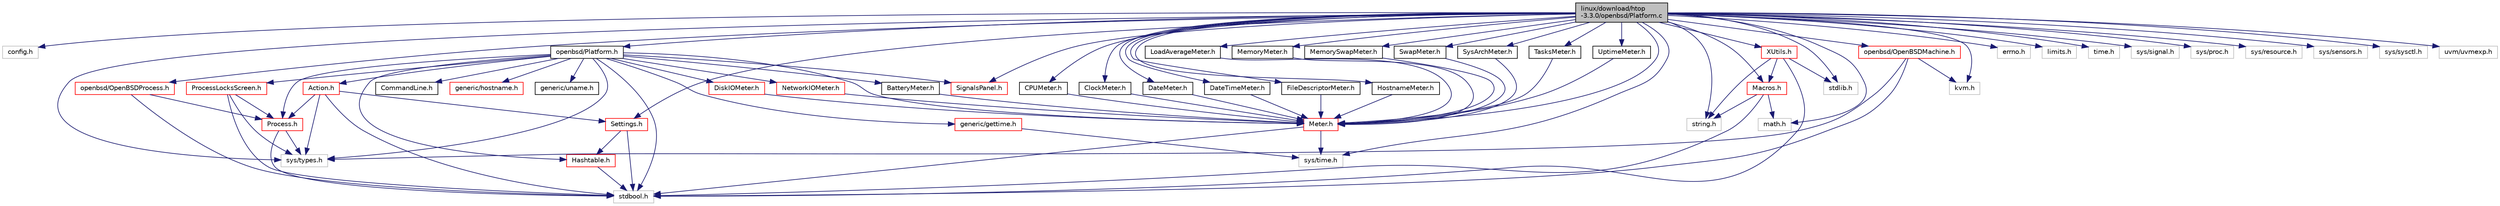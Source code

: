 digraph "linux/download/htop-3.3.0/openbsd/Platform.c"
{
  edge [fontname="Helvetica",fontsize="10",labelfontname="Helvetica",labelfontsize="10"];
  node [fontname="Helvetica",fontsize="10",shape=record];
  Node0 [label="linux/download/htop\l-3.3.0/openbsd/Platform.c",height=0.2,width=0.4,color="black", fillcolor="grey75", style="filled", fontcolor="black"];
  Node0 -> Node1 [color="midnightblue",fontsize="10",style="solid"];
  Node1 [label="config.h",height=0.2,width=0.4,color="grey75", fillcolor="white", style="filled"];
  Node0 -> Node2 [color="midnightblue",fontsize="10",style="solid"];
  Node2 [label="openbsd/Platform.h",height=0.2,width=0.4,color="black", fillcolor="white", style="filled",URL="$openbsd_2Platform_8h.html"];
  Node2 -> Node3 [color="midnightblue",fontsize="10",style="solid"];
  Node3 [label="stdbool.h",height=0.2,width=0.4,color="grey75", fillcolor="white", style="filled"];
  Node2 -> Node4 [color="midnightblue",fontsize="10",style="solid"];
  Node4 [label="sys/types.h",height=0.2,width=0.4,color="grey75", fillcolor="white", style="filled"];
  Node2 -> Node5 [color="midnightblue",fontsize="10",style="solid"];
  Node5 [label="Action.h",height=0.2,width=0.4,color="red", fillcolor="white", style="filled",URL="$Action_8h.html"];
  Node5 -> Node3 [color="midnightblue",fontsize="10",style="solid"];
  Node5 -> Node4 [color="midnightblue",fontsize="10",style="solid"];
  Node5 -> Node40 [color="midnightblue",fontsize="10",style="solid"];
  Node40 [label="Process.h",height=0.2,width=0.4,color="red", fillcolor="white", style="filled",URL="$Process_8h.html"];
  Node40 -> Node3 [color="midnightblue",fontsize="10",style="solid"];
  Node40 -> Node4 [color="midnightblue",fontsize="10",style="solid"];
  Node5 -> Node27 [color="midnightblue",fontsize="10",style="solid"];
  Node27 [label="Settings.h",height=0.2,width=0.4,color="red", fillcolor="white", style="filled",URL="$Settings_8h.html"];
  Node27 -> Node3 [color="midnightblue",fontsize="10",style="solid"];
  Node27 -> Node28 [color="midnightblue",fontsize="10",style="solid"];
  Node28 [label="Hashtable.h",height=0.2,width=0.4,color="red", fillcolor="white", style="filled",URL="$Hashtable_8h.html"];
  Node28 -> Node3 [color="midnightblue",fontsize="10",style="solid"];
  Node2 -> Node41 [color="midnightblue",fontsize="10",style="solid"];
  Node41 [label="BatteryMeter.h",height=0.2,width=0.4,color="black", fillcolor="white", style="filled",URL="$BatteryMeter_8h.html"];
  Node41 -> Node38 [color="midnightblue",fontsize="10",style="solid"];
  Node38 [label="Meter.h",height=0.2,width=0.4,color="red", fillcolor="white", style="filled",URL="$Meter_8h.html"];
  Node38 -> Node3 [color="midnightblue",fontsize="10",style="solid"];
  Node38 -> Node23 [color="midnightblue",fontsize="10",style="solid"];
  Node23 [label="sys/time.h",height=0.2,width=0.4,color="grey75", fillcolor="white", style="filled"];
  Node2 -> Node42 [color="midnightblue",fontsize="10",style="solid"];
  Node42 [label="DiskIOMeter.h",height=0.2,width=0.4,color="red", fillcolor="white", style="filled",URL="$DiskIOMeter_8h.html"];
  Node42 -> Node38 [color="midnightblue",fontsize="10",style="solid"];
  Node2 -> Node28 [color="midnightblue",fontsize="10",style="solid"];
  Node2 -> Node38 [color="midnightblue",fontsize="10",style="solid"];
  Node2 -> Node43 [color="midnightblue",fontsize="10",style="solid"];
  Node43 [label="NetworkIOMeter.h",height=0.2,width=0.4,color="red", fillcolor="white", style="filled",URL="$NetworkIOMeter_8h.html"];
  Node43 -> Node38 [color="midnightblue",fontsize="10",style="solid"];
  Node2 -> Node40 [color="midnightblue",fontsize="10",style="solid"];
  Node2 -> Node44 [color="midnightblue",fontsize="10",style="solid"];
  Node44 [label="ProcessLocksScreen.h",height=0.2,width=0.4,color="red", fillcolor="white", style="filled",URL="$ProcessLocksScreen_8h.html"];
  Node44 -> Node3 [color="midnightblue",fontsize="10",style="solid"];
  Node44 -> Node4 [color="midnightblue",fontsize="10",style="solid"];
  Node44 -> Node40 [color="midnightblue",fontsize="10",style="solid"];
  Node2 -> Node47 [color="midnightblue",fontsize="10",style="solid"];
  Node47 [label="SignalsPanel.h",height=0.2,width=0.4,color="red", fillcolor="white", style="filled",URL="$SignalsPanel_8h.html"];
  Node2 -> Node49 [color="midnightblue",fontsize="10",style="solid"];
  Node49 [label="CommandLine.h",height=0.2,width=0.4,color="black", fillcolor="white", style="filled",URL="$CommandLine_8h.html"];
  Node2 -> Node50 [color="midnightblue",fontsize="10",style="solid"];
  Node50 [label="generic/gettime.h",height=0.2,width=0.4,color="red", fillcolor="white", style="filled",URL="$gettime_8h.html"];
  Node50 -> Node23 [color="midnightblue",fontsize="10",style="solid"];
  Node2 -> Node51 [color="midnightblue",fontsize="10",style="solid"];
  Node51 [label="generic/hostname.h",height=0.2,width=0.4,color="red", fillcolor="white", style="filled",URL="$hostname_8h.html"];
  Node2 -> Node52 [color="midnightblue",fontsize="10",style="solid"];
  Node52 [label="generic/uname.h",height=0.2,width=0.4,color="black", fillcolor="white", style="filled",URL="$uname_8h.html"];
  Node0 -> Node53 [color="midnightblue",fontsize="10",style="solid"];
  Node53 [label="errno.h",height=0.2,width=0.4,color="grey75", fillcolor="white", style="filled"];
  Node0 -> Node54 [color="midnightblue",fontsize="10",style="solid"];
  Node54 [label="kvm.h",height=0.2,width=0.4,color="grey75", fillcolor="white", style="filled"];
  Node0 -> Node22 [color="midnightblue",fontsize="10",style="solid"];
  Node22 [label="limits.h",height=0.2,width=0.4,color="grey75", fillcolor="white", style="filled"];
  Node0 -> Node12 [color="midnightblue",fontsize="10",style="solid"];
  Node12 [label="math.h",height=0.2,width=0.4,color="grey75", fillcolor="white", style="filled"];
  Node0 -> Node16 [color="midnightblue",fontsize="10",style="solid"];
  Node16 [label="stdlib.h",height=0.2,width=0.4,color="grey75", fillcolor="white", style="filled"];
  Node0 -> Node13 [color="midnightblue",fontsize="10",style="solid"];
  Node13 [label="string.h",height=0.2,width=0.4,color="grey75", fillcolor="white", style="filled"];
  Node0 -> Node55 [color="midnightblue",fontsize="10",style="solid"];
  Node55 [label="time.h",height=0.2,width=0.4,color="grey75", fillcolor="white", style="filled"];
  Node0 -> Node56 [color="midnightblue",fontsize="10",style="solid"];
  Node56 [label="sys/signal.h",height=0.2,width=0.4,color="grey75", fillcolor="white", style="filled"];
  Node0 -> Node57 [color="midnightblue",fontsize="10",style="solid"];
  Node57 [label="sys/proc.h",height=0.2,width=0.4,color="grey75", fillcolor="white", style="filled"];
  Node0 -> Node58 [color="midnightblue",fontsize="10",style="solid"];
  Node58 [label="sys/resource.h",height=0.2,width=0.4,color="grey75", fillcolor="white", style="filled"];
  Node0 -> Node59 [color="midnightblue",fontsize="10",style="solid"];
  Node59 [label="sys/sensors.h",height=0.2,width=0.4,color="grey75", fillcolor="white", style="filled"];
  Node0 -> Node60 [color="midnightblue",fontsize="10",style="solid"];
  Node60 [label="sys/sysctl.h",height=0.2,width=0.4,color="grey75", fillcolor="white", style="filled"];
  Node0 -> Node23 [color="midnightblue",fontsize="10",style="solid"];
  Node0 -> Node4 [color="midnightblue",fontsize="10",style="solid"];
  Node0 -> Node61 [color="midnightblue",fontsize="10",style="solid"];
  Node61 [label="uvm/uvmexp.h",height=0.2,width=0.4,color="grey75", fillcolor="white", style="filled"];
  Node0 -> Node62 [color="midnightblue",fontsize="10",style="solid"];
  Node62 [label="CPUMeter.h",height=0.2,width=0.4,color="black", fillcolor="white", style="filled",URL="$CPUMeter_8h.html"];
  Node62 -> Node38 [color="midnightblue",fontsize="10",style="solid"];
  Node0 -> Node63 [color="midnightblue",fontsize="10",style="solid"];
  Node63 [label="ClockMeter.h",height=0.2,width=0.4,color="black", fillcolor="white", style="filled",URL="$ClockMeter_8h.html"];
  Node63 -> Node38 [color="midnightblue",fontsize="10",style="solid"];
  Node0 -> Node64 [color="midnightblue",fontsize="10",style="solid"];
  Node64 [label="DateMeter.h",height=0.2,width=0.4,color="black", fillcolor="white", style="filled",URL="$DateMeter_8h.html"];
  Node64 -> Node38 [color="midnightblue",fontsize="10",style="solid"];
  Node0 -> Node65 [color="midnightblue",fontsize="10",style="solid"];
  Node65 [label="DateTimeMeter.h",height=0.2,width=0.4,color="black", fillcolor="white", style="filled",URL="$DateTimeMeter_8h.html"];
  Node65 -> Node38 [color="midnightblue",fontsize="10",style="solid"];
  Node0 -> Node66 [color="midnightblue",fontsize="10",style="solid"];
  Node66 [label="FileDescriptorMeter.h",height=0.2,width=0.4,color="black", fillcolor="white", style="filled",URL="$FileDescriptorMeter_8h.html"];
  Node66 -> Node38 [color="midnightblue",fontsize="10",style="solid"];
  Node0 -> Node67 [color="midnightblue",fontsize="10",style="solid"];
  Node67 [label="HostnameMeter.h",height=0.2,width=0.4,color="black", fillcolor="white", style="filled",URL="$HostnameMeter_8h.html"];
  Node67 -> Node38 [color="midnightblue",fontsize="10",style="solid"];
  Node0 -> Node68 [color="midnightblue",fontsize="10",style="solid"];
  Node68 [label="LoadAverageMeter.h",height=0.2,width=0.4,color="black", fillcolor="white", style="filled",URL="$LoadAverageMeter_8h.html"];
  Node68 -> Node38 [color="midnightblue",fontsize="10",style="solid"];
  Node0 -> Node11 [color="midnightblue",fontsize="10",style="solid"];
  Node11 [label="Macros.h",height=0.2,width=0.4,color="red", fillcolor="white", style="filled",URL="$Macros_8h.html"];
  Node11 -> Node12 [color="midnightblue",fontsize="10",style="solid"];
  Node11 -> Node3 [color="midnightblue",fontsize="10",style="solid"];
  Node11 -> Node13 [color="midnightblue",fontsize="10",style="solid"];
  Node0 -> Node69 [color="midnightblue",fontsize="10",style="solid"];
  Node69 [label="MemoryMeter.h",height=0.2,width=0.4,color="black", fillcolor="white", style="filled",URL="$MemoryMeter_8h.html"];
  Node69 -> Node38 [color="midnightblue",fontsize="10",style="solid"];
  Node0 -> Node70 [color="midnightblue",fontsize="10",style="solid"];
  Node70 [label="MemorySwapMeter.h",height=0.2,width=0.4,color="black", fillcolor="white", style="filled",URL="$MemorySwapMeter_8h.html"];
  Node70 -> Node38 [color="midnightblue",fontsize="10",style="solid"];
  Node0 -> Node38 [color="midnightblue",fontsize="10",style="solid"];
  Node0 -> Node27 [color="midnightblue",fontsize="10",style="solid"];
  Node0 -> Node47 [color="midnightblue",fontsize="10",style="solid"];
  Node0 -> Node71 [color="midnightblue",fontsize="10",style="solid"];
  Node71 [label="SwapMeter.h",height=0.2,width=0.4,color="black", fillcolor="white", style="filled",URL="$SwapMeter_8h.html"];
  Node71 -> Node38 [color="midnightblue",fontsize="10",style="solid"];
  Node0 -> Node72 [color="midnightblue",fontsize="10",style="solid"];
  Node72 [label="SysArchMeter.h",height=0.2,width=0.4,color="black", fillcolor="white", style="filled",URL="$SysArchMeter_8h.html"];
  Node72 -> Node38 [color="midnightblue",fontsize="10",style="solid"];
  Node0 -> Node73 [color="midnightblue",fontsize="10",style="solid"];
  Node73 [label="TasksMeter.h",height=0.2,width=0.4,color="black", fillcolor="white", style="filled",URL="$TasksMeter_8h.html"];
  Node73 -> Node38 [color="midnightblue",fontsize="10",style="solid"];
  Node0 -> Node74 [color="midnightblue",fontsize="10",style="solid"];
  Node74 [label="UptimeMeter.h",height=0.2,width=0.4,color="black", fillcolor="white", style="filled",URL="$UptimeMeter_8h.html"];
  Node74 -> Node38 [color="midnightblue",fontsize="10",style="solid"];
  Node0 -> Node14 [color="midnightblue",fontsize="10",style="solid"];
  Node14 [label="XUtils.h",height=0.2,width=0.4,color="red", fillcolor="white", style="filled",URL="$XUtils_8h.html"];
  Node14 -> Node3 [color="midnightblue",fontsize="10",style="solid"];
  Node14 -> Node16 [color="midnightblue",fontsize="10",style="solid"];
  Node14 -> Node13 [color="midnightblue",fontsize="10",style="solid"];
  Node14 -> Node11 [color="midnightblue",fontsize="10",style="solid"];
  Node0 -> Node75 [color="midnightblue",fontsize="10",style="solid"];
  Node75 [label="openbsd/OpenBSDMachine.h",height=0.2,width=0.4,color="red", fillcolor="white", style="filled",URL="$OpenBSDMachine_8h.html"];
  Node75 -> Node54 [color="midnightblue",fontsize="10",style="solid"];
  Node75 -> Node3 [color="midnightblue",fontsize="10",style="solid"];
  Node75 -> Node4 [color="midnightblue",fontsize="10",style="solid"];
  Node0 -> Node76 [color="midnightblue",fontsize="10",style="solid"];
  Node76 [label="openbsd/OpenBSDProcess.h",height=0.2,width=0.4,color="red", fillcolor="white", style="filled",URL="$OpenBSDProcess_8h.html"];
  Node76 -> Node3 [color="midnightblue",fontsize="10",style="solid"];
  Node76 -> Node40 [color="midnightblue",fontsize="10",style="solid"];
}
